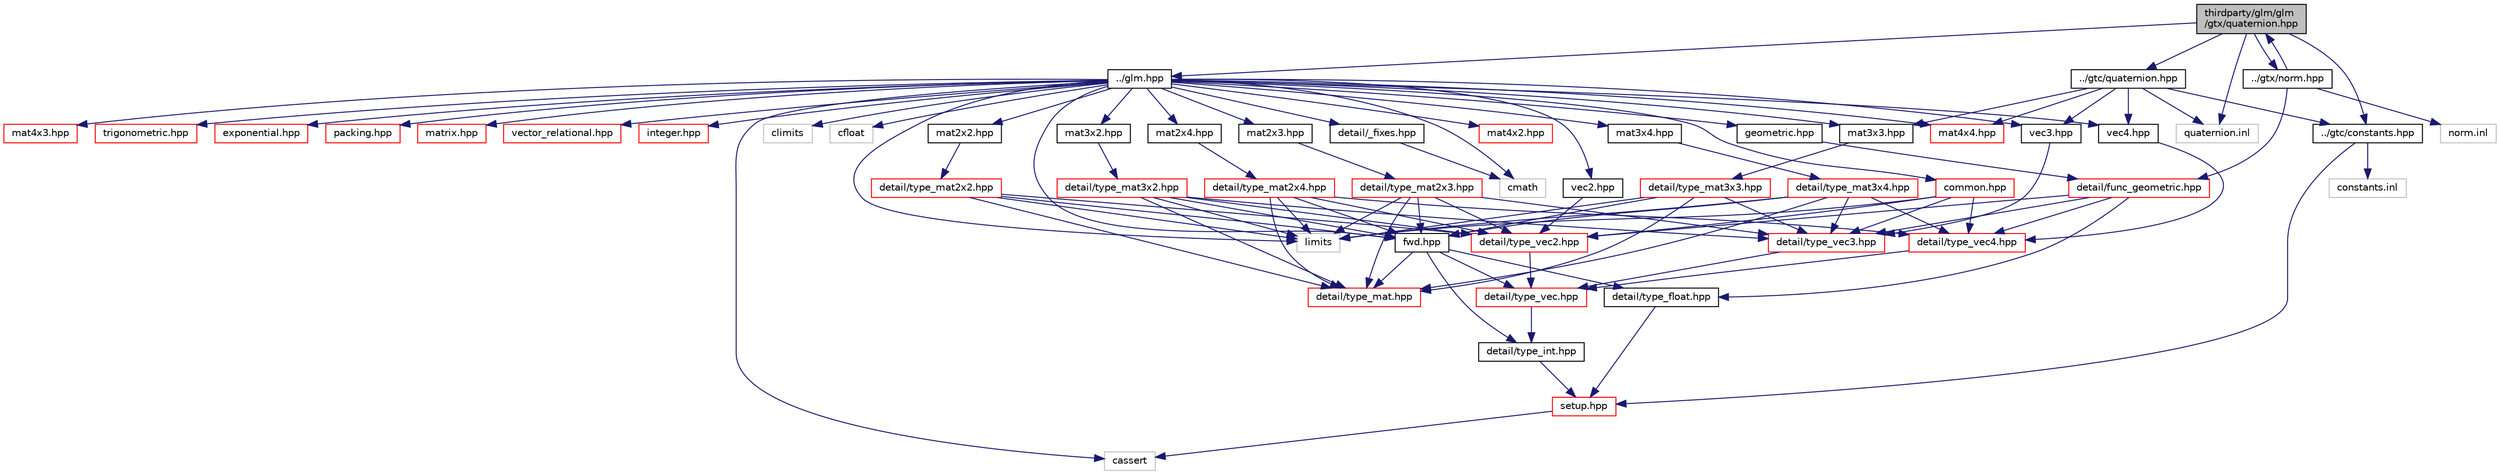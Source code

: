 digraph "thirdparty/glm/glm/gtx/quaternion.hpp"
{
  edge [fontname="Helvetica",fontsize="10",labelfontname="Helvetica",labelfontsize="10"];
  node [fontname="Helvetica",fontsize="10",shape=record];
  Node1 [label="thirdparty/glm/glm\l/gtx/quaternion.hpp",height=0.2,width=0.4,color="black", fillcolor="grey75", style="filled", fontcolor="black"];
  Node1 -> Node2 [color="midnightblue",fontsize="10",style="solid",fontname="Helvetica"];
  Node2 [label="../glm.hpp",height=0.2,width=0.4,color="black", fillcolor="white", style="filled",URL="$glm_2glm_2glm_8hpp.html"];
  Node2 -> Node3 [color="midnightblue",fontsize="10",style="solid",fontname="Helvetica"];
  Node3 [label="detail/_fixes.hpp",height=0.2,width=0.4,color="black", fillcolor="white", style="filled",URL="$glm_2glm_2detail_2__fixes_8hpp.html"];
  Node3 -> Node4 [color="midnightblue",fontsize="10",style="solid",fontname="Helvetica"];
  Node4 [label="cmath",height=0.2,width=0.4,color="grey75", fillcolor="white", style="filled"];
  Node2 -> Node4 [color="midnightblue",fontsize="10",style="solid",fontname="Helvetica"];
  Node2 -> Node5 [color="midnightblue",fontsize="10",style="solid",fontname="Helvetica"];
  Node5 [label="climits",height=0.2,width=0.4,color="grey75", fillcolor="white", style="filled"];
  Node2 -> Node6 [color="midnightblue",fontsize="10",style="solid",fontname="Helvetica"];
  Node6 [label="cfloat",height=0.2,width=0.4,color="grey75", fillcolor="white", style="filled"];
  Node2 -> Node7 [color="midnightblue",fontsize="10",style="solid",fontname="Helvetica"];
  Node7 [label="limits",height=0.2,width=0.4,color="grey75", fillcolor="white", style="filled"];
  Node2 -> Node8 [color="midnightblue",fontsize="10",style="solid",fontname="Helvetica"];
  Node8 [label="cassert",height=0.2,width=0.4,color="grey75", fillcolor="white", style="filled"];
  Node2 -> Node9 [color="midnightblue",fontsize="10",style="solid",fontname="Helvetica"];
  Node9 [label="fwd.hpp",height=0.2,width=0.4,color="black", fillcolor="white", style="filled",URL="$glm_2glm_2fwd_8hpp.html"];
  Node9 -> Node10 [color="midnightblue",fontsize="10",style="solid",fontname="Helvetica"];
  Node10 [label="detail/type_int.hpp",height=0.2,width=0.4,color="black", fillcolor="white", style="filled",URL="$glm_2glm_2detail_2type__int_8hpp.html"];
  Node10 -> Node11 [color="midnightblue",fontsize="10",style="solid",fontname="Helvetica"];
  Node11 [label="setup.hpp",height=0.2,width=0.4,color="red", fillcolor="white", style="filled",URL="$glm_2glm_2detail_2setup_8hpp.html"];
  Node11 -> Node8 [color="midnightblue",fontsize="10",style="solid",fontname="Helvetica"];
  Node9 -> Node12 [color="midnightblue",fontsize="10",style="solid",fontname="Helvetica"];
  Node12 [label="detail/type_float.hpp",height=0.2,width=0.4,color="black", fillcolor="white", style="filled",URL="$glm_2glm_2detail_2type__float_8hpp.html"];
  Node12 -> Node11 [color="midnightblue",fontsize="10",style="solid",fontname="Helvetica"];
  Node9 -> Node13 [color="midnightblue",fontsize="10",style="solid",fontname="Helvetica"];
  Node13 [label="detail/type_vec.hpp",height=0.2,width=0.4,color="red", fillcolor="white", style="filled",URL="$glm_2glm_2detail_2type__vec_8hpp.html"];
  Node13 -> Node10 [color="midnightblue",fontsize="10",style="solid",fontname="Helvetica"];
  Node9 -> Node14 [color="midnightblue",fontsize="10",style="solid",fontname="Helvetica"];
  Node14 [label="detail/type_mat.hpp",height=0.2,width=0.4,color="red", fillcolor="white", style="filled",URL="$glm_2glm_2detail_2type__mat_8hpp.html"];
  Node2 -> Node15 [color="midnightblue",fontsize="10",style="solid",fontname="Helvetica"];
  Node15 [label="vec2.hpp",height=0.2,width=0.4,color="black", fillcolor="white", style="filled",URL="$glm_2glm_2vec2_8hpp.html"];
  Node15 -> Node16 [color="midnightblue",fontsize="10",style="solid",fontname="Helvetica"];
  Node16 [label="detail/type_vec2.hpp",height=0.2,width=0.4,color="red", fillcolor="white", style="filled",URL="$glm_2glm_2detail_2type__vec2_8hpp.html"];
  Node16 -> Node13 [color="midnightblue",fontsize="10",style="solid",fontname="Helvetica"];
  Node2 -> Node17 [color="midnightblue",fontsize="10",style="solid",fontname="Helvetica"];
  Node17 [label="vec3.hpp",height=0.2,width=0.4,color="black", fillcolor="white", style="filled",URL="$glm_2glm_2vec3_8hpp.html"];
  Node17 -> Node18 [color="midnightblue",fontsize="10",style="solid",fontname="Helvetica"];
  Node18 [label="detail/type_vec3.hpp",height=0.2,width=0.4,color="red", fillcolor="white", style="filled",URL="$glm_2glm_2detail_2type__vec3_8hpp.html"];
  Node18 -> Node13 [color="midnightblue",fontsize="10",style="solid",fontname="Helvetica"];
  Node2 -> Node19 [color="midnightblue",fontsize="10",style="solid",fontname="Helvetica"];
  Node19 [label="vec4.hpp",height=0.2,width=0.4,color="black", fillcolor="white", style="filled",URL="$glm_2glm_2vec4_8hpp.html"];
  Node19 -> Node20 [color="midnightblue",fontsize="10",style="solid",fontname="Helvetica"];
  Node20 [label="detail/type_vec4.hpp",height=0.2,width=0.4,color="red", fillcolor="white", style="filled",URL="$glm_2glm_2detail_2type__vec4_8hpp.html"];
  Node20 -> Node13 [color="midnightblue",fontsize="10",style="solid",fontname="Helvetica"];
  Node2 -> Node21 [color="midnightblue",fontsize="10",style="solid",fontname="Helvetica"];
  Node21 [label="mat2x2.hpp",height=0.2,width=0.4,color="black", fillcolor="white", style="filled",URL="$glm_2glm_2mat2x2_8hpp.html"];
  Node21 -> Node22 [color="midnightblue",fontsize="10",style="solid",fontname="Helvetica"];
  Node22 [label="detail/type_mat2x2.hpp",height=0.2,width=0.4,color="red", fillcolor="white", style="filled",URL="$glm_2glm_2detail_2type__mat2x2_8hpp.html"];
  Node22 -> Node9 [color="midnightblue",fontsize="10",style="solid",fontname="Helvetica"];
  Node22 -> Node16 [color="midnightblue",fontsize="10",style="solid",fontname="Helvetica"];
  Node22 -> Node14 [color="midnightblue",fontsize="10",style="solid",fontname="Helvetica"];
  Node22 -> Node7 [color="midnightblue",fontsize="10",style="solid",fontname="Helvetica"];
  Node2 -> Node23 [color="midnightblue",fontsize="10",style="solid",fontname="Helvetica"];
  Node23 [label="mat2x3.hpp",height=0.2,width=0.4,color="black", fillcolor="white", style="filled",URL="$glm_2glm_2mat2x3_8hpp.html"];
  Node23 -> Node24 [color="midnightblue",fontsize="10",style="solid",fontname="Helvetica"];
  Node24 [label="detail/type_mat2x3.hpp",height=0.2,width=0.4,color="red", fillcolor="white", style="filled",URL="$glm_2glm_2detail_2type__mat2x3_8hpp.html"];
  Node24 -> Node9 [color="midnightblue",fontsize="10",style="solid",fontname="Helvetica"];
  Node24 -> Node16 [color="midnightblue",fontsize="10",style="solid",fontname="Helvetica"];
  Node24 -> Node18 [color="midnightblue",fontsize="10",style="solid",fontname="Helvetica"];
  Node24 -> Node14 [color="midnightblue",fontsize="10",style="solid",fontname="Helvetica"];
  Node24 -> Node7 [color="midnightblue",fontsize="10",style="solid",fontname="Helvetica"];
  Node2 -> Node25 [color="midnightblue",fontsize="10",style="solid",fontname="Helvetica"];
  Node25 [label="mat2x4.hpp",height=0.2,width=0.4,color="black", fillcolor="white", style="filled",URL="$glm_2glm_2mat2x4_8hpp.html"];
  Node25 -> Node26 [color="midnightblue",fontsize="10",style="solid",fontname="Helvetica"];
  Node26 [label="detail/type_mat2x4.hpp",height=0.2,width=0.4,color="red", fillcolor="white", style="filled",URL="$glm_2glm_2detail_2type__mat2x4_8hpp.html"];
  Node26 -> Node9 [color="midnightblue",fontsize="10",style="solid",fontname="Helvetica"];
  Node26 -> Node16 [color="midnightblue",fontsize="10",style="solid",fontname="Helvetica"];
  Node26 -> Node20 [color="midnightblue",fontsize="10",style="solid",fontname="Helvetica"];
  Node26 -> Node14 [color="midnightblue",fontsize="10",style="solid",fontname="Helvetica"];
  Node26 -> Node7 [color="midnightblue",fontsize="10",style="solid",fontname="Helvetica"];
  Node2 -> Node27 [color="midnightblue",fontsize="10",style="solid",fontname="Helvetica"];
  Node27 [label="mat3x2.hpp",height=0.2,width=0.4,color="black", fillcolor="white", style="filled",URL="$glm_2glm_2mat3x2_8hpp.html"];
  Node27 -> Node28 [color="midnightblue",fontsize="10",style="solid",fontname="Helvetica"];
  Node28 [label="detail/type_mat3x2.hpp",height=0.2,width=0.4,color="red", fillcolor="white", style="filled",URL="$glm_2glm_2detail_2type__mat3x2_8hpp.html"];
  Node28 -> Node9 [color="midnightblue",fontsize="10",style="solid",fontname="Helvetica"];
  Node28 -> Node16 [color="midnightblue",fontsize="10",style="solid",fontname="Helvetica"];
  Node28 -> Node18 [color="midnightblue",fontsize="10",style="solid",fontname="Helvetica"];
  Node28 -> Node14 [color="midnightblue",fontsize="10",style="solid",fontname="Helvetica"];
  Node28 -> Node7 [color="midnightblue",fontsize="10",style="solid",fontname="Helvetica"];
  Node2 -> Node29 [color="midnightblue",fontsize="10",style="solid",fontname="Helvetica"];
  Node29 [label="mat3x3.hpp",height=0.2,width=0.4,color="black", fillcolor="white", style="filled",URL="$glm_2glm_2mat3x3_8hpp.html"];
  Node29 -> Node30 [color="midnightblue",fontsize="10",style="solid",fontname="Helvetica"];
  Node30 [label="detail/type_mat3x3.hpp",height=0.2,width=0.4,color="red", fillcolor="white", style="filled",URL="$glm_2glm_2detail_2type__mat3x3_8hpp.html"];
  Node30 -> Node9 [color="midnightblue",fontsize="10",style="solid",fontname="Helvetica"];
  Node30 -> Node18 [color="midnightblue",fontsize="10",style="solid",fontname="Helvetica"];
  Node30 -> Node14 [color="midnightblue",fontsize="10",style="solid",fontname="Helvetica"];
  Node30 -> Node7 [color="midnightblue",fontsize="10",style="solid",fontname="Helvetica"];
  Node2 -> Node31 [color="midnightblue",fontsize="10",style="solid",fontname="Helvetica"];
  Node31 [label="mat3x4.hpp",height=0.2,width=0.4,color="black", fillcolor="white", style="filled",URL="$glm_2glm_2mat3x4_8hpp.html"];
  Node31 -> Node32 [color="midnightblue",fontsize="10",style="solid",fontname="Helvetica"];
  Node32 [label="detail/type_mat3x4.hpp",height=0.2,width=0.4,color="red", fillcolor="white", style="filled",URL="$glm_2glm_2detail_2type__mat3x4_8hpp.html"];
  Node32 -> Node9 [color="midnightblue",fontsize="10",style="solid",fontname="Helvetica"];
  Node32 -> Node18 [color="midnightblue",fontsize="10",style="solid",fontname="Helvetica"];
  Node32 -> Node20 [color="midnightblue",fontsize="10",style="solid",fontname="Helvetica"];
  Node32 -> Node14 [color="midnightblue",fontsize="10",style="solid",fontname="Helvetica"];
  Node32 -> Node7 [color="midnightblue",fontsize="10",style="solid",fontname="Helvetica"];
  Node2 -> Node33 [color="midnightblue",fontsize="10",style="solid",fontname="Helvetica"];
  Node33 [label="mat4x2.hpp",height=0.2,width=0.4,color="red", fillcolor="white", style="filled",URL="$glm_2glm_2mat4x2_8hpp.html"];
  Node2 -> Node34 [color="midnightblue",fontsize="10",style="solid",fontname="Helvetica"];
  Node34 [label="mat4x3.hpp",height=0.2,width=0.4,color="red", fillcolor="white", style="filled",URL="$glm_2glm_2mat4x3_8hpp.html"];
  Node2 -> Node35 [color="midnightblue",fontsize="10",style="solid",fontname="Helvetica"];
  Node35 [label="mat4x4.hpp",height=0.2,width=0.4,color="red", fillcolor="white", style="filled",URL="$glm_2glm_2mat4x4_8hpp.html"];
  Node2 -> Node36 [color="midnightblue",fontsize="10",style="solid",fontname="Helvetica"];
  Node36 [label="trigonometric.hpp",height=0.2,width=0.4,color="red", fillcolor="white", style="filled",URL="$glm_2glm_2trigonometric_8hpp.html"];
  Node2 -> Node37 [color="midnightblue",fontsize="10",style="solid",fontname="Helvetica"];
  Node37 [label="exponential.hpp",height=0.2,width=0.4,color="red", fillcolor="white", style="filled",URL="$glm_2glm_2exponential_8hpp.html"];
  Node2 -> Node38 [color="midnightblue",fontsize="10",style="solid",fontname="Helvetica"];
  Node38 [label="common.hpp",height=0.2,width=0.4,color="red", fillcolor="white", style="filled",URL="$glm_2glm_2common_8hpp.html"];
  Node38 -> Node7 [color="midnightblue",fontsize="10",style="solid",fontname="Helvetica"];
  Node38 -> Node16 [color="midnightblue",fontsize="10",style="solid",fontname="Helvetica"];
  Node38 -> Node18 [color="midnightblue",fontsize="10",style="solid",fontname="Helvetica"];
  Node38 -> Node20 [color="midnightblue",fontsize="10",style="solid",fontname="Helvetica"];
  Node2 -> Node39 [color="midnightblue",fontsize="10",style="solid",fontname="Helvetica"];
  Node39 [label="packing.hpp",height=0.2,width=0.4,color="red", fillcolor="white", style="filled",URL="$glm_2glm_2packing_8hpp.html"];
  Node2 -> Node40 [color="midnightblue",fontsize="10",style="solid",fontname="Helvetica"];
  Node40 [label="geometric.hpp",height=0.2,width=0.4,color="black", fillcolor="white", style="filled",URL="$glm_2glm_2geometric_8hpp.html"];
  Node40 -> Node41 [color="midnightblue",fontsize="10",style="solid",fontname="Helvetica"];
  Node41 [label="detail/func_geometric.hpp",height=0.2,width=0.4,color="red", fillcolor="white", style="filled",URL="$glm_2glm_2detail_2func__geometric_8hpp.html"];
  Node41 -> Node18 [color="midnightblue",fontsize="10",style="solid",fontname="Helvetica"];
  Node41 -> Node16 [color="midnightblue",fontsize="10",style="solid",fontname="Helvetica"];
  Node41 -> Node20 [color="midnightblue",fontsize="10",style="solid",fontname="Helvetica"];
  Node41 -> Node12 [color="midnightblue",fontsize="10",style="solid",fontname="Helvetica"];
  Node2 -> Node42 [color="midnightblue",fontsize="10",style="solid",fontname="Helvetica"];
  Node42 [label="matrix.hpp",height=0.2,width=0.4,color="red", fillcolor="white", style="filled",URL="$glm_2glm_2matrix_8hpp.html"];
  Node2 -> Node43 [color="midnightblue",fontsize="10",style="solid",fontname="Helvetica"];
  Node43 [label="vector_relational.hpp",height=0.2,width=0.4,color="red", fillcolor="white", style="filled",URL="$glm_2glm_2vector__relational_8hpp.html"];
  Node2 -> Node44 [color="midnightblue",fontsize="10",style="solid",fontname="Helvetica"];
  Node44 [label="integer.hpp",height=0.2,width=0.4,color="red", fillcolor="white", style="filled",URL="$glm_2glm_2integer_8hpp.html"];
  Node1 -> Node45 [color="midnightblue",fontsize="10",style="solid",fontname="Helvetica"];
  Node45 [label="../gtc/constants.hpp",height=0.2,width=0.4,color="black", fillcolor="white", style="filled",URL="$glm_2glm_2gtc_2constants_8hpp.html"];
  Node45 -> Node11 [color="midnightblue",fontsize="10",style="solid",fontname="Helvetica"];
  Node45 -> Node46 [color="midnightblue",fontsize="10",style="solid",fontname="Helvetica"];
  Node46 [label="constants.inl",height=0.2,width=0.4,color="grey75", fillcolor="white", style="filled"];
  Node1 -> Node47 [color="midnightblue",fontsize="10",style="solid",fontname="Helvetica"];
  Node47 [label="../gtc/quaternion.hpp",height=0.2,width=0.4,color="black", fillcolor="white", style="filled",URL="$glm_2glm_2gtc_2quaternion_8hpp.html"];
  Node47 -> Node29 [color="midnightblue",fontsize="10",style="solid",fontname="Helvetica"];
  Node47 -> Node35 [color="midnightblue",fontsize="10",style="solid",fontname="Helvetica"];
  Node47 -> Node17 [color="midnightblue",fontsize="10",style="solid",fontname="Helvetica"];
  Node47 -> Node19 [color="midnightblue",fontsize="10",style="solid",fontname="Helvetica"];
  Node47 -> Node45 [color="midnightblue",fontsize="10",style="solid",fontname="Helvetica"];
  Node47 -> Node48 [color="midnightblue",fontsize="10",style="solid",fontname="Helvetica"];
  Node48 [label="quaternion.inl",height=0.2,width=0.4,color="grey75", fillcolor="white", style="filled"];
  Node1 -> Node49 [color="midnightblue",fontsize="10",style="solid",fontname="Helvetica"];
  Node49 [label="../gtx/norm.hpp",height=0.2,width=0.4,color="black", fillcolor="white", style="filled",URL="$glm_2glm_2gtx_2norm_8hpp.html"];
  Node49 -> Node41 [color="midnightblue",fontsize="10",style="solid",fontname="Helvetica"];
  Node49 -> Node1 [color="midnightblue",fontsize="10",style="solid",fontname="Helvetica"];
  Node49 -> Node50 [color="midnightblue",fontsize="10",style="solid",fontname="Helvetica"];
  Node50 [label="norm.inl",height=0.2,width=0.4,color="grey75", fillcolor="white", style="filled"];
  Node1 -> Node48 [color="midnightblue",fontsize="10",style="solid",fontname="Helvetica"];
}
